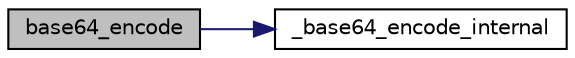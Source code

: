 digraph "base64_encode"
{
 // LATEX_PDF_SIZE
  edge [fontname="Helvetica",fontsize="10",labelfontname="Helvetica",labelfontsize="10"];
  node [fontname="Helvetica",fontsize="10",shape=record];
  rankdir="LR";
  Node5 [label="base64_encode",height=0.2,width=0.4,color="black", fillcolor="grey75", style="filled", fontcolor="black",tooltip="base64 Encode a buffer (NUL terminated)"];
  Node5 -> Node6 [color="midnightblue",fontsize="10",style="solid",fontname="Helvetica"];
  Node6 [label="_base64_encode_internal",height=0.2,width=0.4,color="black", fillcolor="white", style="filled",URL="$base64__encode_8c.html#a96cb29e3eba4fdb5c143db9eff7fe216",tooltip=" "];
}
